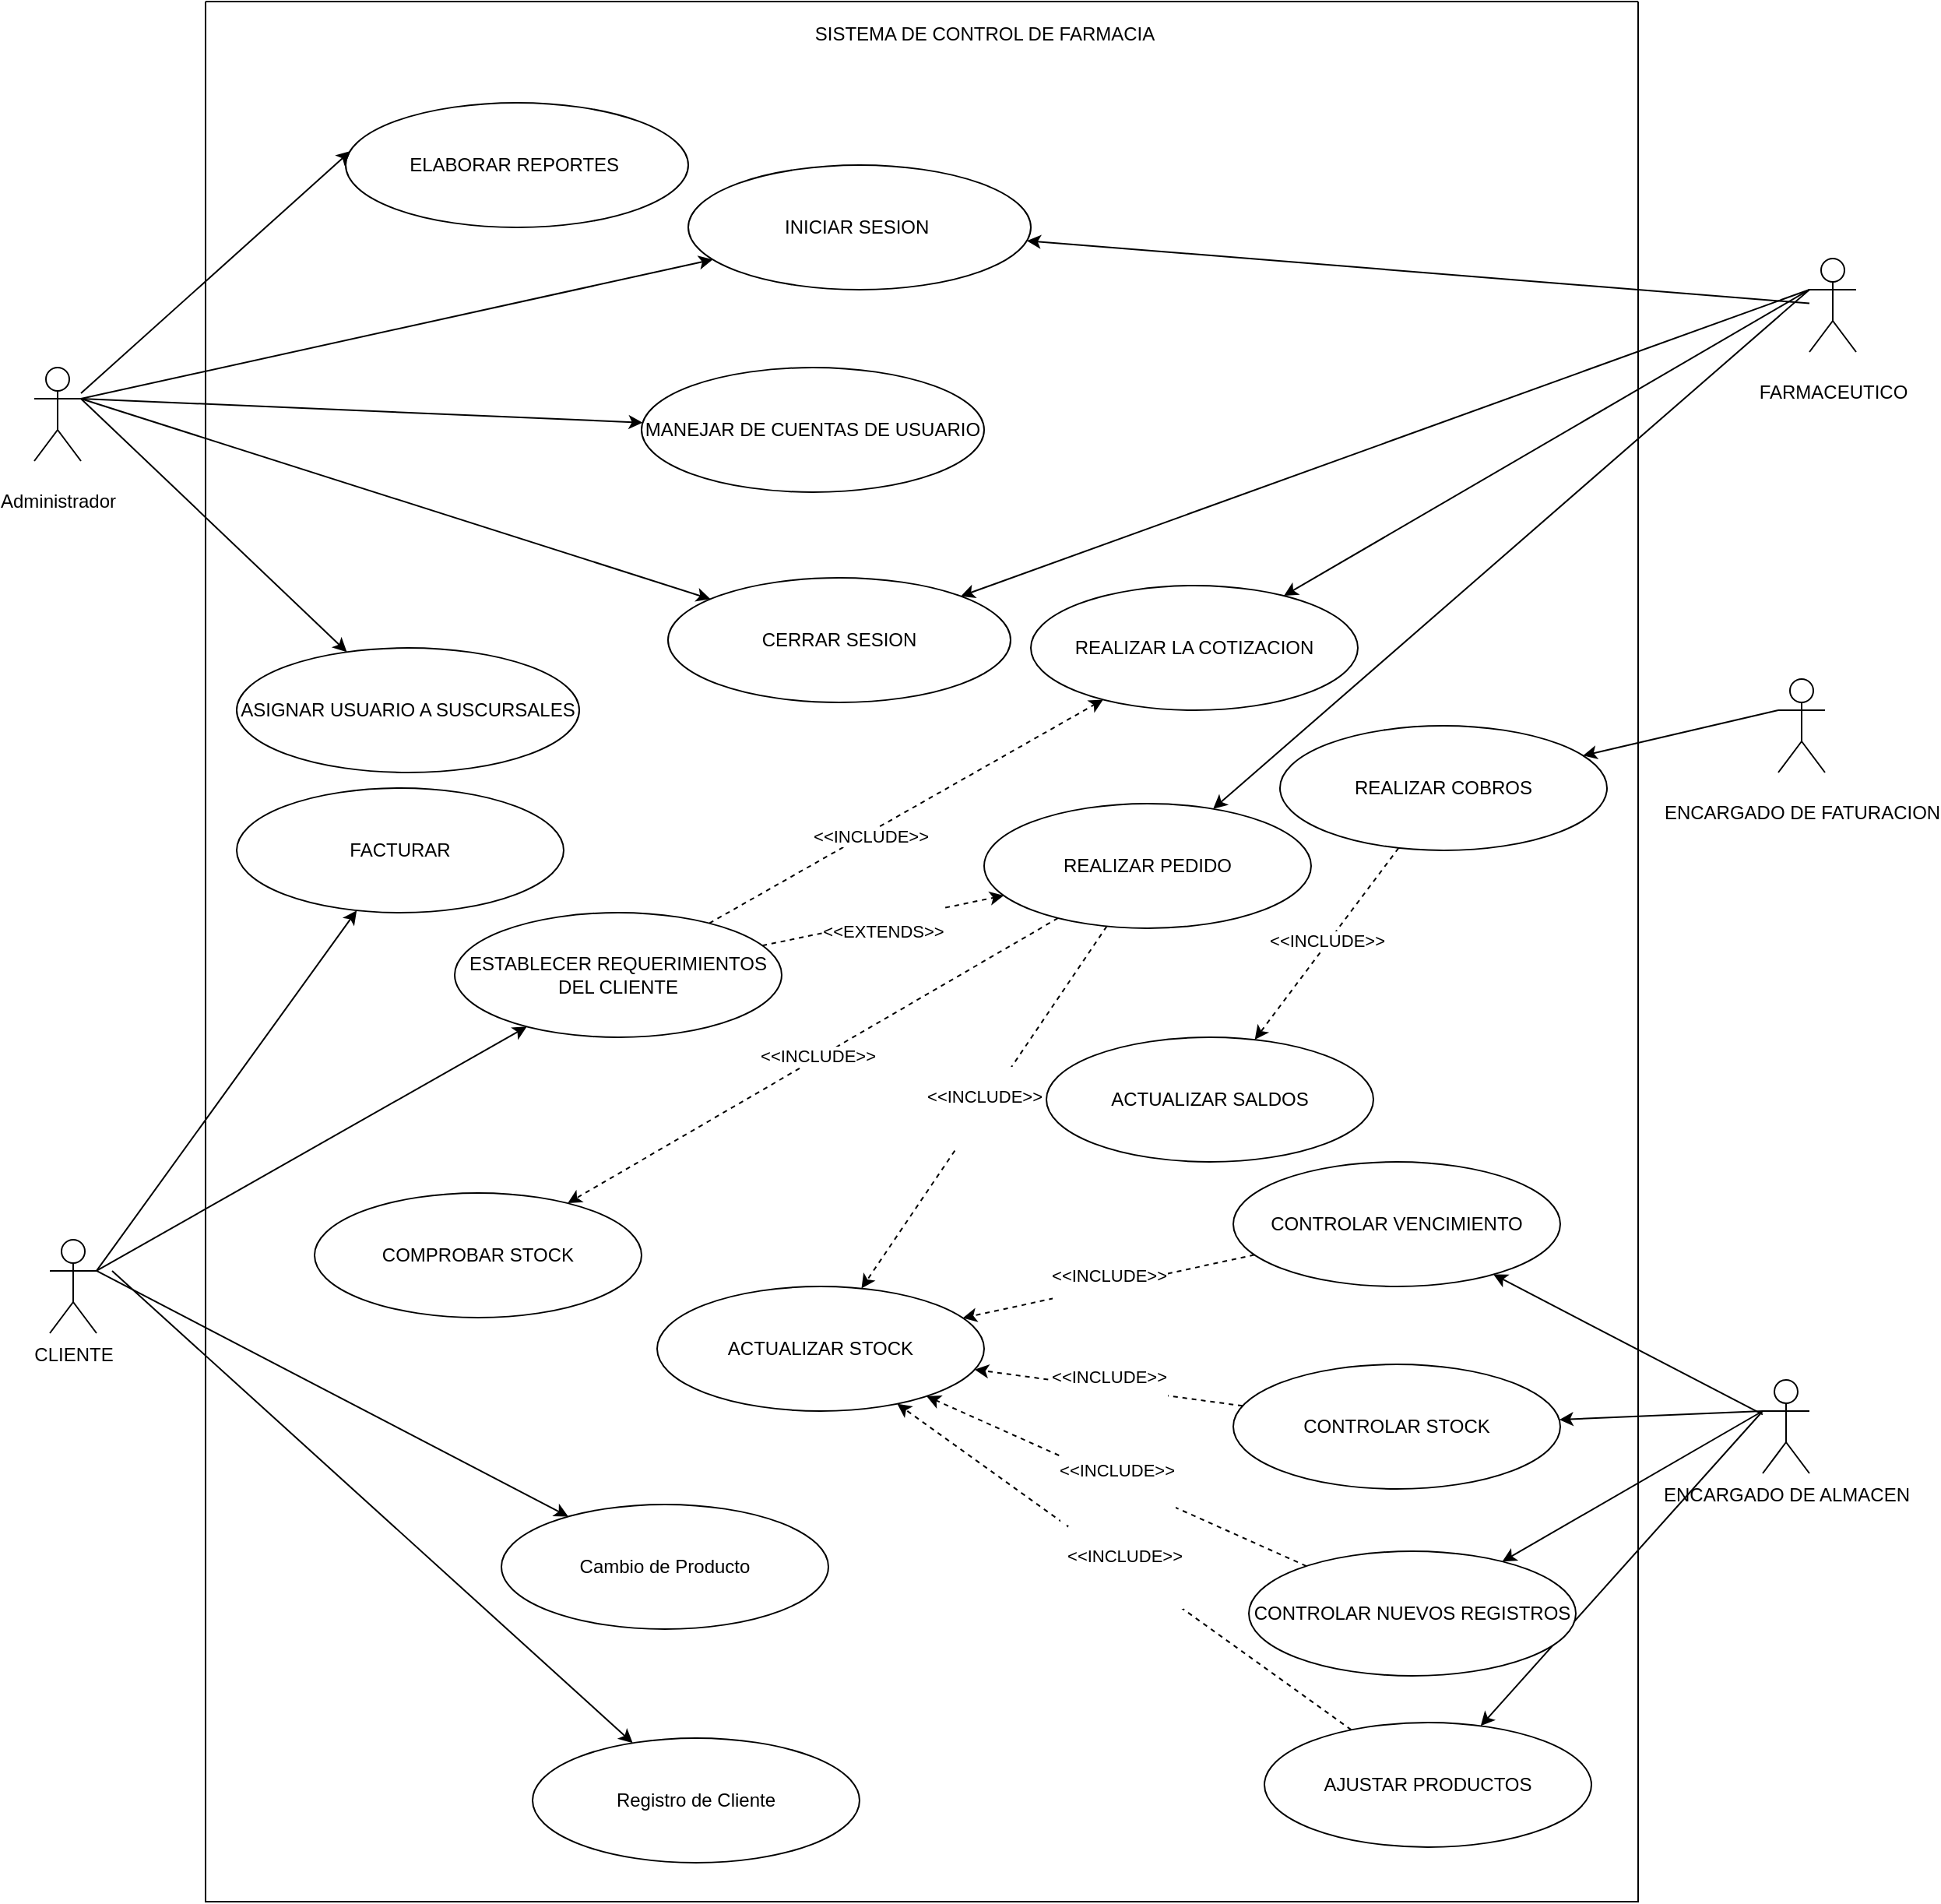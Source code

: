 <mxfile version="21.0.10" type="github">
  <diagram name="Página-1" id="VD70XnZUa6zAhsFyzGvc">
    <mxGraphModel dx="1457" dy="1827" grid="1" gridSize="10" guides="1" tooltips="1" connect="1" arrows="1" fold="1" page="1" pageScale="1" pageWidth="827" pageHeight="1169" math="0" shadow="0">
      <root>
        <mxCell id="0" />
        <mxCell id="1" parent="0" />
        <mxCell id="SYK_G3J2wgFO4UNwGKoD-1" value="CLIENTE" style="shape=umlActor;verticalLabelPosition=bottom;verticalAlign=top;html=1;outlineConnect=0;" parent="1" vertex="1">
          <mxGeometry x="230" y="160" width="30" height="60" as="geometry" />
        </mxCell>
        <mxCell id="SYK_G3J2wgFO4UNwGKoD-3" value="&lt;p class=&quot;MsoNormal&quot;&gt;Administrador&lt;/p&gt;" style="shape=umlActor;verticalLabelPosition=bottom;verticalAlign=top;html=1;outlineConnect=0;" parent="1" vertex="1">
          <mxGeometry x="220" y="-400" width="30" height="60" as="geometry" />
        </mxCell>
        <mxCell id="SYK_G3J2wgFO4UNwGKoD-4" value="ENCARGADO DE ALMACEN" style="shape=umlActor;verticalLabelPosition=bottom;verticalAlign=top;html=1;outlineConnect=0;" parent="1" vertex="1">
          <mxGeometry x="1330" y="250" width="30" height="60" as="geometry" />
        </mxCell>
        <mxCell id="SYK_G3J2wgFO4UNwGKoD-11" value="Cambio de Producto" style="ellipse;whiteSpace=wrap;html=1;" parent="1" vertex="1">
          <mxGeometry x="520" y="330" width="210" height="80" as="geometry" />
        </mxCell>
        <mxCell id="SYK_G3J2wgFO4UNwGKoD-15" value="" style="endArrow=classic;html=1;rounded=0;exitX=1;exitY=0.333;exitDx=0;exitDy=0;exitPerimeter=0;" parent="1" source="SYK_G3J2wgFO4UNwGKoD-1" target="SYK_G3J2wgFO4UNwGKoD-2" edge="1">
          <mxGeometry width="50" height="50" relative="1" as="geometry">
            <mxPoint x="130" y="130" as="sourcePoint" />
            <mxPoint x="180" y="80" as="targetPoint" />
          </mxGeometry>
        </mxCell>
        <mxCell id="SYK_G3J2wgFO4UNwGKoD-16" value="" style="endArrow=classic;html=1;rounded=0;exitX=1;exitY=0.333;exitDx=0;exitDy=0;exitPerimeter=0;" parent="1" source="SYK_G3J2wgFO4UNwGKoD-1" target="SYK_G3J2wgFO4UNwGKoD-10" edge="1">
          <mxGeometry width="50" height="50" relative="1" as="geometry">
            <mxPoint x="100" y="190" as="sourcePoint" />
            <mxPoint x="338" y="81" as="targetPoint" />
          </mxGeometry>
        </mxCell>
        <mxCell id="SYK_G3J2wgFO4UNwGKoD-17" value="" style="endArrow=classic;html=1;rounded=0;exitX=1;exitY=0.333;exitDx=0;exitDy=0;exitPerimeter=0;" parent="1" source="SYK_G3J2wgFO4UNwGKoD-1" target="SYK_G3J2wgFO4UNwGKoD-11" edge="1">
          <mxGeometry width="50" height="50" relative="1" as="geometry">
            <mxPoint x="110" y="200" as="sourcePoint" />
            <mxPoint x="348" y="91" as="targetPoint" />
          </mxGeometry>
        </mxCell>
        <mxCell id="SYK_G3J2wgFO4UNwGKoD-29" value="Registro de Cliente" style="ellipse;whiteSpace=wrap;html=1;" parent="1" vertex="1">
          <mxGeometry x="540" y="480" width="210" height="80" as="geometry" />
        </mxCell>
        <mxCell id="SYK_G3J2wgFO4UNwGKoD-30" value="" style="endArrow=classic;html=1;rounded=0;" parent="1" target="SYK_G3J2wgFO4UNwGKoD-29" edge="1">
          <mxGeometry width="50" height="50" relative="1" as="geometry">
            <mxPoint x="270" y="180" as="sourcePoint" />
            <mxPoint x="190" y="270" as="targetPoint" />
          </mxGeometry>
        </mxCell>
        <mxCell id="SYK_G3J2wgFO4UNwGKoD-32" value="" style="endArrow=classic;html=1;rounded=0;exitX=1;exitY=0.333;exitDx=0;exitDy=0;exitPerimeter=0;" parent="1" source="SYK_G3J2wgFO4UNwGKoD-3" target="SYK_G3J2wgFO4UNwGKoD-33" edge="1">
          <mxGeometry width="50" height="50" relative="1" as="geometry">
            <mxPoint x="190" y="-240" as="sourcePoint" />
            <mxPoint x="250" y="-330" as="targetPoint" />
          </mxGeometry>
        </mxCell>
        <mxCell id="SYK_G3J2wgFO4UNwGKoD-33" value="INICIAR SESION&amp;nbsp;" style="ellipse;whiteSpace=wrap;html=1;" parent="1" vertex="1">
          <mxGeometry x="640" y="-530" width="220" height="80" as="geometry" />
        </mxCell>
        <mxCell id="SYK_G3J2wgFO4UNwGKoD-34" value="ELABORAR REPORTES&amp;nbsp;" style="ellipse;whiteSpace=wrap;html=1;" parent="1" vertex="1">
          <mxGeometry x="420" y="-570" width="220" height="80" as="geometry" />
        </mxCell>
        <mxCell id="SYK_G3J2wgFO4UNwGKoD-35" value="MANEJAR DE CUENTAS DE USUARIO" style="ellipse;whiteSpace=wrap;html=1;" parent="1" vertex="1">
          <mxGeometry x="610" y="-400" width="220" height="80" as="geometry" />
        </mxCell>
        <mxCell id="SYK_G3J2wgFO4UNwGKoD-36" value="ASIGNAR USUARIO A SUSCURSALES" style="ellipse;whiteSpace=wrap;html=1;" parent="1" vertex="1">
          <mxGeometry x="350" y="-220" width="220" height="80" as="geometry" />
        </mxCell>
        <mxCell id="SYK_G3J2wgFO4UNwGKoD-38" value="&lt;p class=&quot;MsoNormal&quot;&gt;FARMACEUTICO&lt;/p&gt;" style="shape=umlActor;verticalLabelPosition=bottom;verticalAlign=top;html=1;outlineConnect=0;" parent="1" vertex="1">
          <mxGeometry x="1360" y="-470" width="30" height="60" as="geometry" />
        </mxCell>
        <mxCell id="SYK_G3J2wgFO4UNwGKoD-39" value="" style="endArrow=classic;html=1;rounded=0;entryX=0.014;entryY=0.388;entryDx=0;entryDy=0;entryPerimeter=0;" parent="1" source="SYK_G3J2wgFO4UNwGKoD-3" target="SYK_G3J2wgFO4UNwGKoD-34" edge="1">
          <mxGeometry width="50" height="50" relative="1" as="geometry">
            <mxPoint x="140" y="-200" as="sourcePoint" />
            <mxPoint x="190" y="-250" as="targetPoint" />
          </mxGeometry>
        </mxCell>
        <mxCell id="SYK_G3J2wgFO4UNwGKoD-40" value="" style="endArrow=classic;html=1;rounded=0;exitX=1;exitY=0.333;exitDx=0;exitDy=0;exitPerimeter=0;" parent="1" source="SYK_G3J2wgFO4UNwGKoD-3" target="SYK_G3J2wgFO4UNwGKoD-35" edge="1">
          <mxGeometry width="50" height="50" relative="1" as="geometry">
            <mxPoint x="70" y="-250" as="sourcePoint" />
            <mxPoint x="273" y="-369" as="targetPoint" />
          </mxGeometry>
        </mxCell>
        <mxCell id="SYK_G3J2wgFO4UNwGKoD-41" value="" style="endArrow=classic;html=1;rounded=0;exitX=1;exitY=0.333;exitDx=0;exitDy=0;exitPerimeter=0;" parent="1" source="SYK_G3J2wgFO4UNwGKoD-3" target="SYK_G3J2wgFO4UNwGKoD-36" edge="1">
          <mxGeometry width="50" height="50" relative="1" as="geometry">
            <mxPoint x="70" y="-250" as="sourcePoint" />
            <mxPoint x="264" y="-259" as="targetPoint" />
          </mxGeometry>
        </mxCell>
        <mxCell id="SYK_G3J2wgFO4UNwGKoD-42" value="" style="endArrow=classic;html=1;rounded=0;exitX=1;exitY=0.333;exitDx=0;exitDy=0;exitPerimeter=0;" parent="1" source="SYK_G3J2wgFO4UNwGKoD-3" target="SYK_G3J2wgFO4UNwGKoD-37" edge="1">
          <mxGeometry width="50" height="50" relative="1" as="geometry">
            <mxPoint x="70" y="-250" as="sourcePoint" />
            <mxPoint x="278" y="-192" as="targetPoint" />
          </mxGeometry>
        </mxCell>
        <mxCell id="SYK_G3J2wgFO4UNwGKoD-43" value="" style="endArrow=classic;html=1;rounded=0;" parent="1" source="SYK_G3J2wgFO4UNwGKoD-38" target="SYK_G3J2wgFO4UNwGKoD-33" edge="1">
          <mxGeometry width="50" height="50" relative="1" as="geometry">
            <mxPoint x="630" y="-320" as="sourcePoint" />
            <mxPoint x="680" y="-370" as="targetPoint" />
          </mxGeometry>
        </mxCell>
        <mxCell id="SYK_G3J2wgFO4UNwGKoD-44" value="" style="endArrow=classic;html=1;rounded=0;exitX=0;exitY=0.333;exitDx=0;exitDy=0;exitPerimeter=0;" parent="1" source="SYK_G3J2wgFO4UNwGKoD-38" target="SYK_G3J2wgFO4UNwGKoD-37" edge="1">
          <mxGeometry width="50" height="50" relative="1" as="geometry">
            <mxPoint x="720" y="-250" as="sourcePoint" />
            <mxPoint x="444" y="-425" as="targetPoint" />
          </mxGeometry>
        </mxCell>
        <mxCell id="SYK_G3J2wgFO4UNwGKoD-45" value="REALIZAR LA COTIZACION" style="ellipse;whiteSpace=wrap;html=1;" parent="1" vertex="1">
          <mxGeometry x="860" y="-260" width="210" height="80" as="geometry" />
        </mxCell>
        <mxCell id="SYK_G3J2wgFO4UNwGKoD-46" value="" style="endArrow=classic;html=1;rounded=0;exitX=0;exitY=0.333;exitDx=0;exitDy=0;exitPerimeter=0;" parent="1" source="SYK_G3J2wgFO4UNwGKoD-38" target="SYK_G3J2wgFO4UNwGKoD-45" edge="1">
          <mxGeometry width="50" height="50" relative="1" as="geometry">
            <mxPoint x="590" y="-80" as="sourcePoint" />
            <mxPoint x="640" y="-130" as="targetPoint" />
          </mxGeometry>
        </mxCell>
        <mxCell id="SYK_G3J2wgFO4UNwGKoD-48" value="" style="endArrow=classic;html=1;rounded=0;dashed=1;" parent="1" source="SYK_G3J2wgFO4UNwGKoD-10" target="SYK_G3J2wgFO4UNwGKoD-45" edge="1">
          <mxGeometry width="50" height="50" relative="1" as="geometry">
            <mxPoint x="490" y="100" as="sourcePoint" />
            <mxPoint x="540" y="50" as="targetPoint" />
          </mxGeometry>
        </mxCell>
        <mxCell id="97T_A4uBvevAFAqYRpPj-1" value="&amp;lt;&amp;lt;INCLUDE&amp;gt;&amp;gt;" style="edgeLabel;html=1;align=center;verticalAlign=middle;resizable=0;points=[];" vertex="1" connectable="0" parent="SYK_G3J2wgFO4UNwGKoD-48">
          <mxGeometry x="-0.188" y="-2" relative="1" as="geometry">
            <mxPoint as="offset" />
          </mxGeometry>
        </mxCell>
        <mxCell id="SYK_G3J2wgFO4UNwGKoD-49" value="&lt;br&gt;&lt;span style=&quot;color: rgb(0, 0, 0); font-family: Helvetica; font-size: 11px; font-style: normal; font-variant-ligatures: normal; font-variant-caps: normal; font-weight: 400; letter-spacing: normal; orphans: 2; text-align: center; text-indent: 0px; text-transform: none; widows: 2; word-spacing: 0px; -webkit-text-stroke-width: 0px; background-color: rgb(255, 255, 255); text-decoration-thickness: initial; text-decoration-style: initial; text-decoration-color: initial; float: none; display: inline !important;&quot;&gt;&amp;lt;&amp;lt;EXTENDS&amp;gt;&amp;gt;&lt;/span&gt;&lt;br&gt;" style="endArrow=classic;html=1;rounded=0;dashed=1;" parent="1" source="SYK_G3J2wgFO4UNwGKoD-10" target="SYK_G3J2wgFO4UNwGKoD-50" edge="1">
          <mxGeometry width="50" height="50" relative="1" as="geometry">
            <mxPoint x="460" y="116" as="sourcePoint" />
            <mxPoint x="670" y="200" as="targetPoint" />
          </mxGeometry>
        </mxCell>
        <mxCell id="SYK_G3J2wgFO4UNwGKoD-50" value="REALIZAR PEDIDO" style="ellipse;whiteSpace=wrap;html=1;" parent="1" vertex="1">
          <mxGeometry x="830" y="-120" width="210" height="80" as="geometry" />
        </mxCell>
        <mxCell id="SYK_G3J2wgFO4UNwGKoD-52" value="" style="endArrow=classic;html=1;rounded=0;dashed=1;" parent="1" source="SYK_G3J2wgFO4UNwGKoD-50" target="SYK_G3J2wgFO4UNwGKoD-51" edge="1">
          <mxGeometry width="50" height="50" relative="1" as="geometry">
            <mxPoint x="710" y="274" as="sourcePoint" />
            <mxPoint x="900" y="310" as="targetPoint" />
          </mxGeometry>
        </mxCell>
        <mxCell id="97T_A4uBvevAFAqYRpPj-2" value="&amp;lt;&amp;lt;INCLUDE&amp;gt;&amp;gt;" style="edgeLabel;html=1;align=center;verticalAlign=middle;resizable=0;points=[];" vertex="1" connectable="0" parent="SYK_G3J2wgFO4UNwGKoD-52">
          <mxGeometry x="-0.088" y="2" relative="1" as="geometry">
            <mxPoint x="-12" y="3" as="offset" />
          </mxGeometry>
        </mxCell>
        <mxCell id="SYK_G3J2wgFO4UNwGKoD-53" value="" style="endArrow=classic;html=1;rounded=0;exitX=0;exitY=0.333;exitDx=0;exitDy=0;exitPerimeter=0;" parent="1" source="SYK_G3J2wgFO4UNwGKoD-38" target="SYK_G3J2wgFO4UNwGKoD-50" edge="1">
          <mxGeometry width="50" height="50" relative="1" as="geometry">
            <mxPoint x="1120" y="-370" as="sourcePoint" />
            <mxPoint x="657" y="-40" as="targetPoint" />
          </mxGeometry>
        </mxCell>
        <mxCell id="SYK_G3J2wgFO4UNwGKoD-55" value="&#xa;&lt;span style=&quot;color: rgb(0, 0, 0); font-family: Helvetica; font-size: 11px; font-style: normal; font-variant-ligatures: normal; font-variant-caps: normal; font-weight: 400; letter-spacing: normal; orphans: 2; text-align: center; text-indent: 0px; text-transform: none; widows: 2; word-spacing: 0px; -webkit-text-stroke-width: 0px; background-color: rgb(255, 255, 255); text-decoration-thickness: initial; text-decoration-style: initial; text-decoration-color: initial; float: none; display: inline !important;&quot;&gt;&amp;lt;&amp;lt;INCLUDE&amp;gt;&amp;gt;&lt;/span&gt;&#xa;&#xa;" style="endArrow=classic;html=1;rounded=0;dashed=1;" parent="1" source="SYK_G3J2wgFO4UNwGKoD-50" target="SYK_G3J2wgFO4UNwGKoD-54" edge="1">
          <mxGeometry width="50" height="50" relative="1" as="geometry">
            <mxPoint x="754" y="258" as="sourcePoint" />
            <mxPoint x="646" y="392" as="targetPoint" />
          </mxGeometry>
        </mxCell>
        <mxCell id="SYK_G3J2wgFO4UNwGKoD-62" value="&lt;p class=&quot;MsoNormal&quot;&gt;ENCARGADO DE FATURACION&lt;/p&gt;" style="shape=umlActor;verticalLabelPosition=bottom;verticalAlign=top;html=1;outlineConnect=0;" parent="1" vertex="1">
          <mxGeometry x="1340" y="-200" width="30" height="60" as="geometry" />
        </mxCell>
        <mxCell id="SYK_G3J2wgFO4UNwGKoD-63" value="" style="endArrow=classic;html=1;rounded=0;exitX=0;exitY=0.333;exitDx=0;exitDy=0;exitPerimeter=0;" parent="1" source="SYK_G3J2wgFO4UNwGKoD-62" target="SYK_G3J2wgFO4UNwGKoD-56" edge="1">
          <mxGeometry width="50" height="50" relative="1" as="geometry">
            <mxPoint x="1130" y="-360" as="sourcePoint" />
            <mxPoint x="693" y="-36" as="targetPoint" />
          </mxGeometry>
        </mxCell>
        <mxCell id="SYK_G3J2wgFO4UNwGKoD-68" value="AJUSTAR PRODUCTOS" style="ellipse;whiteSpace=wrap;html=1;" parent="1" vertex="1">
          <mxGeometry x="1010" y="470" width="210" height="80" as="geometry" />
        </mxCell>
        <mxCell id="SYK_G3J2wgFO4UNwGKoD-69" value="" style="endArrow=classic;html=1;rounded=0;" parent="1" source="SYK_G3J2wgFO4UNwGKoD-4" target="SYK_G3J2wgFO4UNwGKoD-64" edge="1">
          <mxGeometry width="50" height="50" relative="1" as="geometry">
            <mxPoint x="1270" y="500" as="sourcePoint" />
            <mxPoint x="1320" y="450" as="targetPoint" />
          </mxGeometry>
        </mxCell>
        <mxCell id="SYK_G3J2wgFO4UNwGKoD-70" value="" style="endArrow=classic;html=1;rounded=0;" parent="1" target="SYK_G3J2wgFO4UNwGKoD-66" edge="1">
          <mxGeometry width="50" height="50" relative="1" as="geometry">
            <mxPoint x="1330" y="270" as="sourcePoint" />
            <mxPoint x="1171" y="146" as="targetPoint" />
          </mxGeometry>
        </mxCell>
        <mxCell id="SYK_G3J2wgFO4UNwGKoD-71" value="" style="endArrow=classic;html=1;rounded=0;" parent="1" target="SYK_G3J2wgFO4UNwGKoD-68" edge="1">
          <mxGeometry width="50" height="50" relative="1" as="geometry">
            <mxPoint x="1330" y="270" as="sourcePoint" />
            <mxPoint x="1181" y="156" as="targetPoint" />
          </mxGeometry>
        </mxCell>
        <mxCell id="SYK_G3J2wgFO4UNwGKoD-72" value="" style="endArrow=classic;html=1;rounded=0;exitX=0;exitY=0.333;exitDx=0;exitDy=0;exitPerimeter=0;" parent="1" source="SYK_G3J2wgFO4UNwGKoD-4" target="SYK_G3J2wgFO4UNwGKoD-65" edge="1">
          <mxGeometry width="50" height="50" relative="1" as="geometry">
            <mxPoint x="1340" y="278" as="sourcePoint" />
            <mxPoint x="1171" y="146" as="targetPoint" />
          </mxGeometry>
        </mxCell>
        <mxCell id="SYK_G3J2wgFO4UNwGKoD-76" value="&#xa;&lt;span style=&quot;color: rgb(0, 0, 0); font-family: Helvetica; font-size: 11px; font-style: normal; font-variant-ligatures: normal; font-variant-caps: normal; font-weight: 400; letter-spacing: normal; orphans: 2; text-align: center; text-indent: 0px; text-transform: none; widows: 2; word-spacing: 0px; -webkit-text-stroke-width: 0px; background-color: rgb(255, 255, 255); text-decoration-thickness: initial; text-decoration-style: initial; text-decoration-color: initial; float: none; display: inline !important;&quot;&gt;&amp;lt;&amp;lt;INCLUDE&amp;gt;&amp;gt;&lt;/span&gt;&#xa;&#xa;" style="endArrow=classic;html=1;rounded=0;dashed=1;" parent="1" source="SYK_G3J2wgFO4UNwGKoD-68" target="SYK_G3J2wgFO4UNwGKoD-54" edge="1">
          <mxGeometry width="50" height="50" relative="1" as="geometry">
            <mxPoint x="1100" y="166" as="sourcePoint" />
            <mxPoint x="890" y="334" as="targetPoint" />
          </mxGeometry>
        </mxCell>
        <mxCell id="SYK_G3J2wgFO4UNwGKoD-77" value="&#xa;&#xa;" style="swimlane;startSize=0;fillStyle=solid;fontStyle=0;swimlaneLine=0;labelBackgroundColor=none;" parent="1" vertex="1">
          <mxGeometry x="330" y="-635" width="920" height="1220" as="geometry">
            <mxRectangle x="310" y="-620" width="50" height="40" as="alternateBounds" />
          </mxGeometry>
        </mxCell>
        <mxCell id="SYK_G3J2wgFO4UNwGKoD-56" value="REALIZAR COBROS" style="ellipse;whiteSpace=wrap;html=1;" parent="SYK_G3J2wgFO4UNwGKoD-77" vertex="1">
          <mxGeometry x="690" y="465" width="210" height="80" as="geometry" />
        </mxCell>
        <mxCell id="SYK_G3J2wgFO4UNwGKoD-78" value="SISTEMA DE CONTROL DE FARMACIA" style="text;html=1;align=center;verticalAlign=middle;resizable=0;points=[];autosize=1;strokeColor=none;fillColor=none;" parent="SYK_G3J2wgFO4UNwGKoD-77" vertex="1">
          <mxGeometry x="380" y="5.5" width="240" height="30" as="geometry" />
        </mxCell>
        <mxCell id="SYK_G3J2wgFO4UNwGKoD-37" value="CERRAR SESION" style="ellipse;whiteSpace=wrap;html=1;" parent="SYK_G3J2wgFO4UNwGKoD-77" vertex="1">
          <mxGeometry x="297" y="370" width="220" height="80" as="geometry" />
        </mxCell>
        <mxCell id="SYK_G3J2wgFO4UNwGKoD-58" value="ACTUALIZAR SALDOS" style="ellipse;whiteSpace=wrap;html=1;" parent="SYK_G3J2wgFO4UNwGKoD-77" vertex="1">
          <mxGeometry x="540" y="665" width="210" height="80" as="geometry" />
        </mxCell>
        <mxCell id="SYK_G3J2wgFO4UNwGKoD-60" value="" style="endArrow=classic;html=1;rounded=0;dashed=1;" parent="SYK_G3J2wgFO4UNwGKoD-77" source="SYK_G3J2wgFO4UNwGKoD-56" target="SYK_G3J2wgFO4UNwGKoD-58" edge="1">
          <mxGeometry width="50" height="50" relative="1" as="geometry">
            <mxPoint x="340" y="780" as="sourcePoint" />
            <mxPoint x="310" y="1010" as="targetPoint" />
          </mxGeometry>
        </mxCell>
        <mxCell id="97T_A4uBvevAFAqYRpPj-4" value="&amp;lt;&amp;lt;INCLUDE&amp;gt;&amp;gt;" style="edgeLabel;html=1;align=center;verticalAlign=middle;resizable=0;points=[];" vertex="1" connectable="0" parent="SYK_G3J2wgFO4UNwGKoD-60">
          <mxGeometry x="-0.031" y="-1" relative="1" as="geometry">
            <mxPoint x="-1" as="offset" />
          </mxGeometry>
        </mxCell>
        <mxCell id="SYK_G3J2wgFO4UNwGKoD-54" value="ACTUALIZAR STOCK" style="ellipse;whiteSpace=wrap;html=1;" parent="SYK_G3J2wgFO4UNwGKoD-77" vertex="1">
          <mxGeometry x="290" y="825" width="210" height="80" as="geometry" />
        </mxCell>
        <mxCell id="SYK_G3J2wgFO4UNwGKoD-64" value="CONTROLAR VENCIMIENTO" style="ellipse;whiteSpace=wrap;html=1;" parent="SYK_G3J2wgFO4UNwGKoD-77" vertex="1">
          <mxGeometry x="660" y="745" width="210" height="80" as="geometry" />
        </mxCell>
        <mxCell id="SYK_G3J2wgFO4UNwGKoD-73" value="&#xa;&lt;span style=&quot;color: rgb(0, 0, 0); font-family: Helvetica; font-size: 11px; font-style: normal; font-variant-ligatures: normal; font-variant-caps: normal; font-weight: 400; letter-spacing: normal; orphans: 2; text-align: center; text-indent: 0px; text-transform: none; widows: 2; word-spacing: 0px; -webkit-text-stroke-width: 0px; background-color: rgb(255, 255, 255); text-decoration-thickness: initial; text-decoration-style: initial; text-decoration-color: initial; float: none; display: inline !important;&quot;&gt;&amp;lt;&amp;lt;INCLUDE&amp;gt;&amp;gt;&lt;/span&gt;&#xa;&#xa;" style="endArrow=classic;html=1;rounded=0;dashed=1;" parent="SYK_G3J2wgFO4UNwGKoD-77" source="SYK_G3J2wgFO4UNwGKoD-64" target="SYK_G3J2wgFO4UNwGKoD-54" edge="1">
          <mxGeometry width="50" height="50" relative="1" as="geometry">
            <mxPoint x="605" y="704" as="sourcePoint" />
            <mxPoint x="565" y="786" as="targetPoint" />
          </mxGeometry>
        </mxCell>
        <mxCell id="SYK_G3J2wgFO4UNwGKoD-65" value="CONTROLAR STOCK" style="ellipse;whiteSpace=wrap;html=1;" parent="SYK_G3J2wgFO4UNwGKoD-77" vertex="1">
          <mxGeometry x="660" y="875" width="210" height="80" as="geometry" />
        </mxCell>
        <mxCell id="SYK_G3J2wgFO4UNwGKoD-74" value="&#xa;&lt;span style=&quot;color: rgb(0, 0, 0); font-family: Helvetica; font-size: 11px; font-style: normal; font-variant-ligatures: normal; font-variant-caps: normal; font-weight: 400; letter-spacing: normal; orphans: 2; text-align: center; text-indent: 0px; text-transform: none; widows: 2; word-spacing: 0px; -webkit-text-stroke-width: 0px; background-color: rgb(255, 255, 255); text-decoration-thickness: initial; text-decoration-style: initial; text-decoration-color: initial; float: none; display: inline !important;&quot;&gt;&amp;lt;&amp;lt;INCLUDE&amp;gt;&amp;gt;&lt;/span&gt;&#xa;&#xa;" style="endArrow=classic;html=1;rounded=0;dashed=1;" parent="SYK_G3J2wgFO4UNwGKoD-77" source="SYK_G3J2wgFO4UNwGKoD-65" target="SYK_G3J2wgFO4UNwGKoD-54" edge="1">
          <mxGeometry width="50" height="50" relative="1" as="geometry">
            <mxPoint x="750" y="781" as="sourcePoint" />
            <mxPoint x="540" y="949" as="targetPoint" />
          </mxGeometry>
        </mxCell>
        <mxCell id="SYK_G3J2wgFO4UNwGKoD-66" value="CONTROLAR NUEVOS REGISTROS" style="ellipse;whiteSpace=wrap;html=1;" parent="SYK_G3J2wgFO4UNwGKoD-77" vertex="1">
          <mxGeometry x="670" y="995" width="210" height="80" as="geometry" />
        </mxCell>
        <mxCell id="SYK_G3J2wgFO4UNwGKoD-75" value="&#xa;&lt;span style=&quot;color: rgb(0, 0, 0); font-family: Helvetica; font-size: 11px; font-style: normal; font-variant-ligatures: normal; font-variant-caps: normal; font-weight: 400; letter-spacing: normal; orphans: 2; text-align: center; text-indent: 0px; text-transform: none; widows: 2; word-spacing: 0px; -webkit-text-stroke-width: 0px; background-color: rgb(255, 255, 255); text-decoration-thickness: initial; text-decoration-style: initial; text-decoration-color: initial; float: none; display: inline !important;&quot;&gt;&amp;lt;&amp;lt;INCLUDE&amp;gt;&amp;gt;&lt;/span&gt;&#xa;&#xa;" style="endArrow=classic;html=1;rounded=0;dashed=1;" parent="SYK_G3J2wgFO4UNwGKoD-77" source="SYK_G3J2wgFO4UNwGKoD-66" target="SYK_G3J2wgFO4UNwGKoD-54" edge="1">
          <mxGeometry width="50" height="50" relative="1" as="geometry">
            <mxPoint x="760" y="791" as="sourcePoint" />
            <mxPoint x="550" y="959" as="targetPoint" />
          </mxGeometry>
        </mxCell>
        <mxCell id="SYK_G3J2wgFO4UNwGKoD-51" value="COMPROBAR STOCK" style="ellipse;whiteSpace=wrap;html=1;" parent="SYK_G3J2wgFO4UNwGKoD-77" vertex="1">
          <mxGeometry x="70" y="765" width="210" height="80" as="geometry" />
        </mxCell>
        <mxCell id="SYK_G3J2wgFO4UNwGKoD-2" value="FACTURAR" style="ellipse;whiteSpace=wrap;html=1;" parent="SYK_G3J2wgFO4UNwGKoD-77" vertex="1">
          <mxGeometry x="20" y="505" width="210" height="80" as="geometry" />
        </mxCell>
        <mxCell id="SYK_G3J2wgFO4UNwGKoD-10" value="ESTABLECER REQUERIMIENTOS DEL CLIENTE" style="ellipse;whiteSpace=wrap;html=1;" parent="SYK_G3J2wgFO4UNwGKoD-77" vertex="1">
          <mxGeometry x="160" y="585" width="210" height="80" as="geometry" />
        </mxCell>
      </root>
    </mxGraphModel>
  </diagram>
</mxfile>
